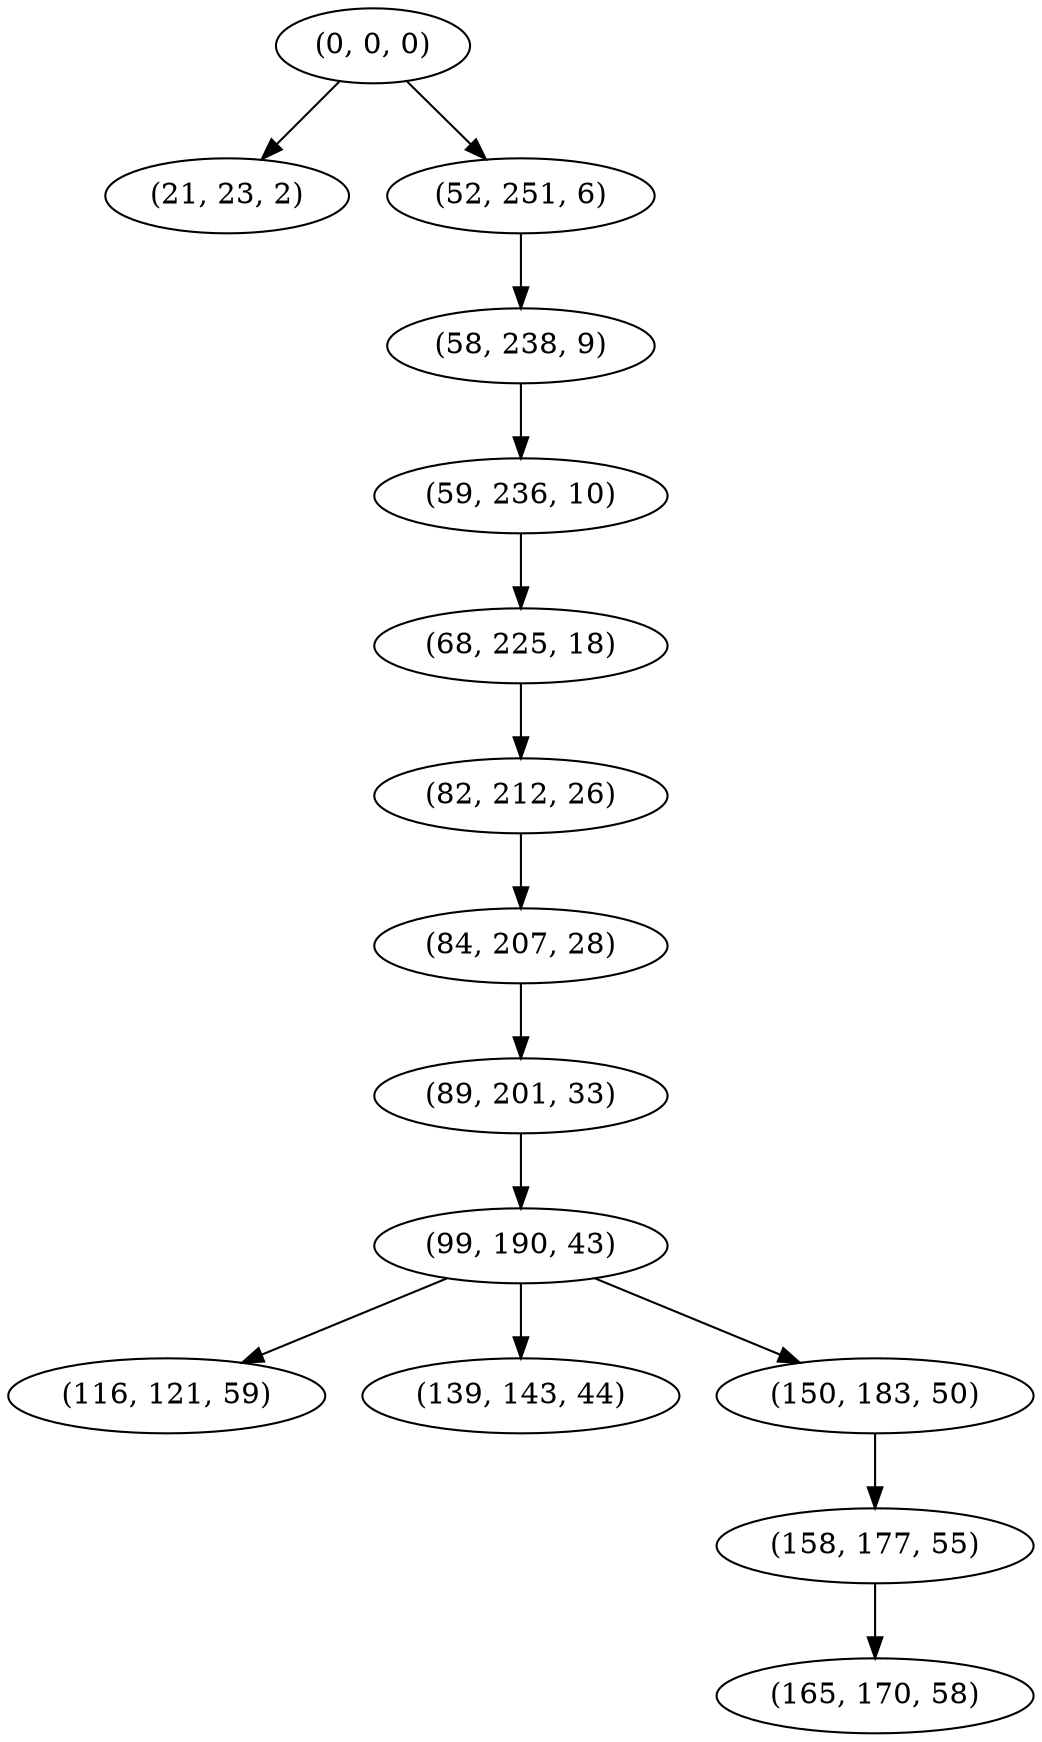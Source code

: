 digraph tree {
    "(0, 0, 0)";
    "(21, 23, 2)";
    "(52, 251, 6)";
    "(58, 238, 9)";
    "(59, 236, 10)";
    "(68, 225, 18)";
    "(82, 212, 26)";
    "(84, 207, 28)";
    "(89, 201, 33)";
    "(99, 190, 43)";
    "(116, 121, 59)";
    "(139, 143, 44)";
    "(150, 183, 50)";
    "(158, 177, 55)";
    "(165, 170, 58)";
    "(0, 0, 0)" -> "(21, 23, 2)";
    "(0, 0, 0)" -> "(52, 251, 6)";
    "(52, 251, 6)" -> "(58, 238, 9)";
    "(58, 238, 9)" -> "(59, 236, 10)";
    "(59, 236, 10)" -> "(68, 225, 18)";
    "(68, 225, 18)" -> "(82, 212, 26)";
    "(82, 212, 26)" -> "(84, 207, 28)";
    "(84, 207, 28)" -> "(89, 201, 33)";
    "(89, 201, 33)" -> "(99, 190, 43)";
    "(99, 190, 43)" -> "(116, 121, 59)";
    "(99, 190, 43)" -> "(139, 143, 44)";
    "(99, 190, 43)" -> "(150, 183, 50)";
    "(150, 183, 50)" -> "(158, 177, 55)";
    "(158, 177, 55)" -> "(165, 170, 58)";
}
